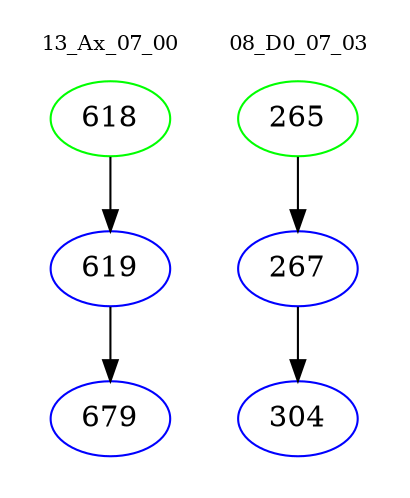 digraph{
subgraph cluster_0 {
color = white
label = "13_Ax_07_00";
fontsize=10;
T0_618 [label="618", color="green"]
T0_618 -> T0_619 [color="black"]
T0_619 [label="619", color="blue"]
T0_619 -> T0_679 [color="black"]
T0_679 [label="679", color="blue"]
}
subgraph cluster_1 {
color = white
label = "08_D0_07_03";
fontsize=10;
T1_265 [label="265", color="green"]
T1_265 -> T1_267 [color="black"]
T1_267 [label="267", color="blue"]
T1_267 -> T1_304 [color="black"]
T1_304 [label="304", color="blue"]
}
}
